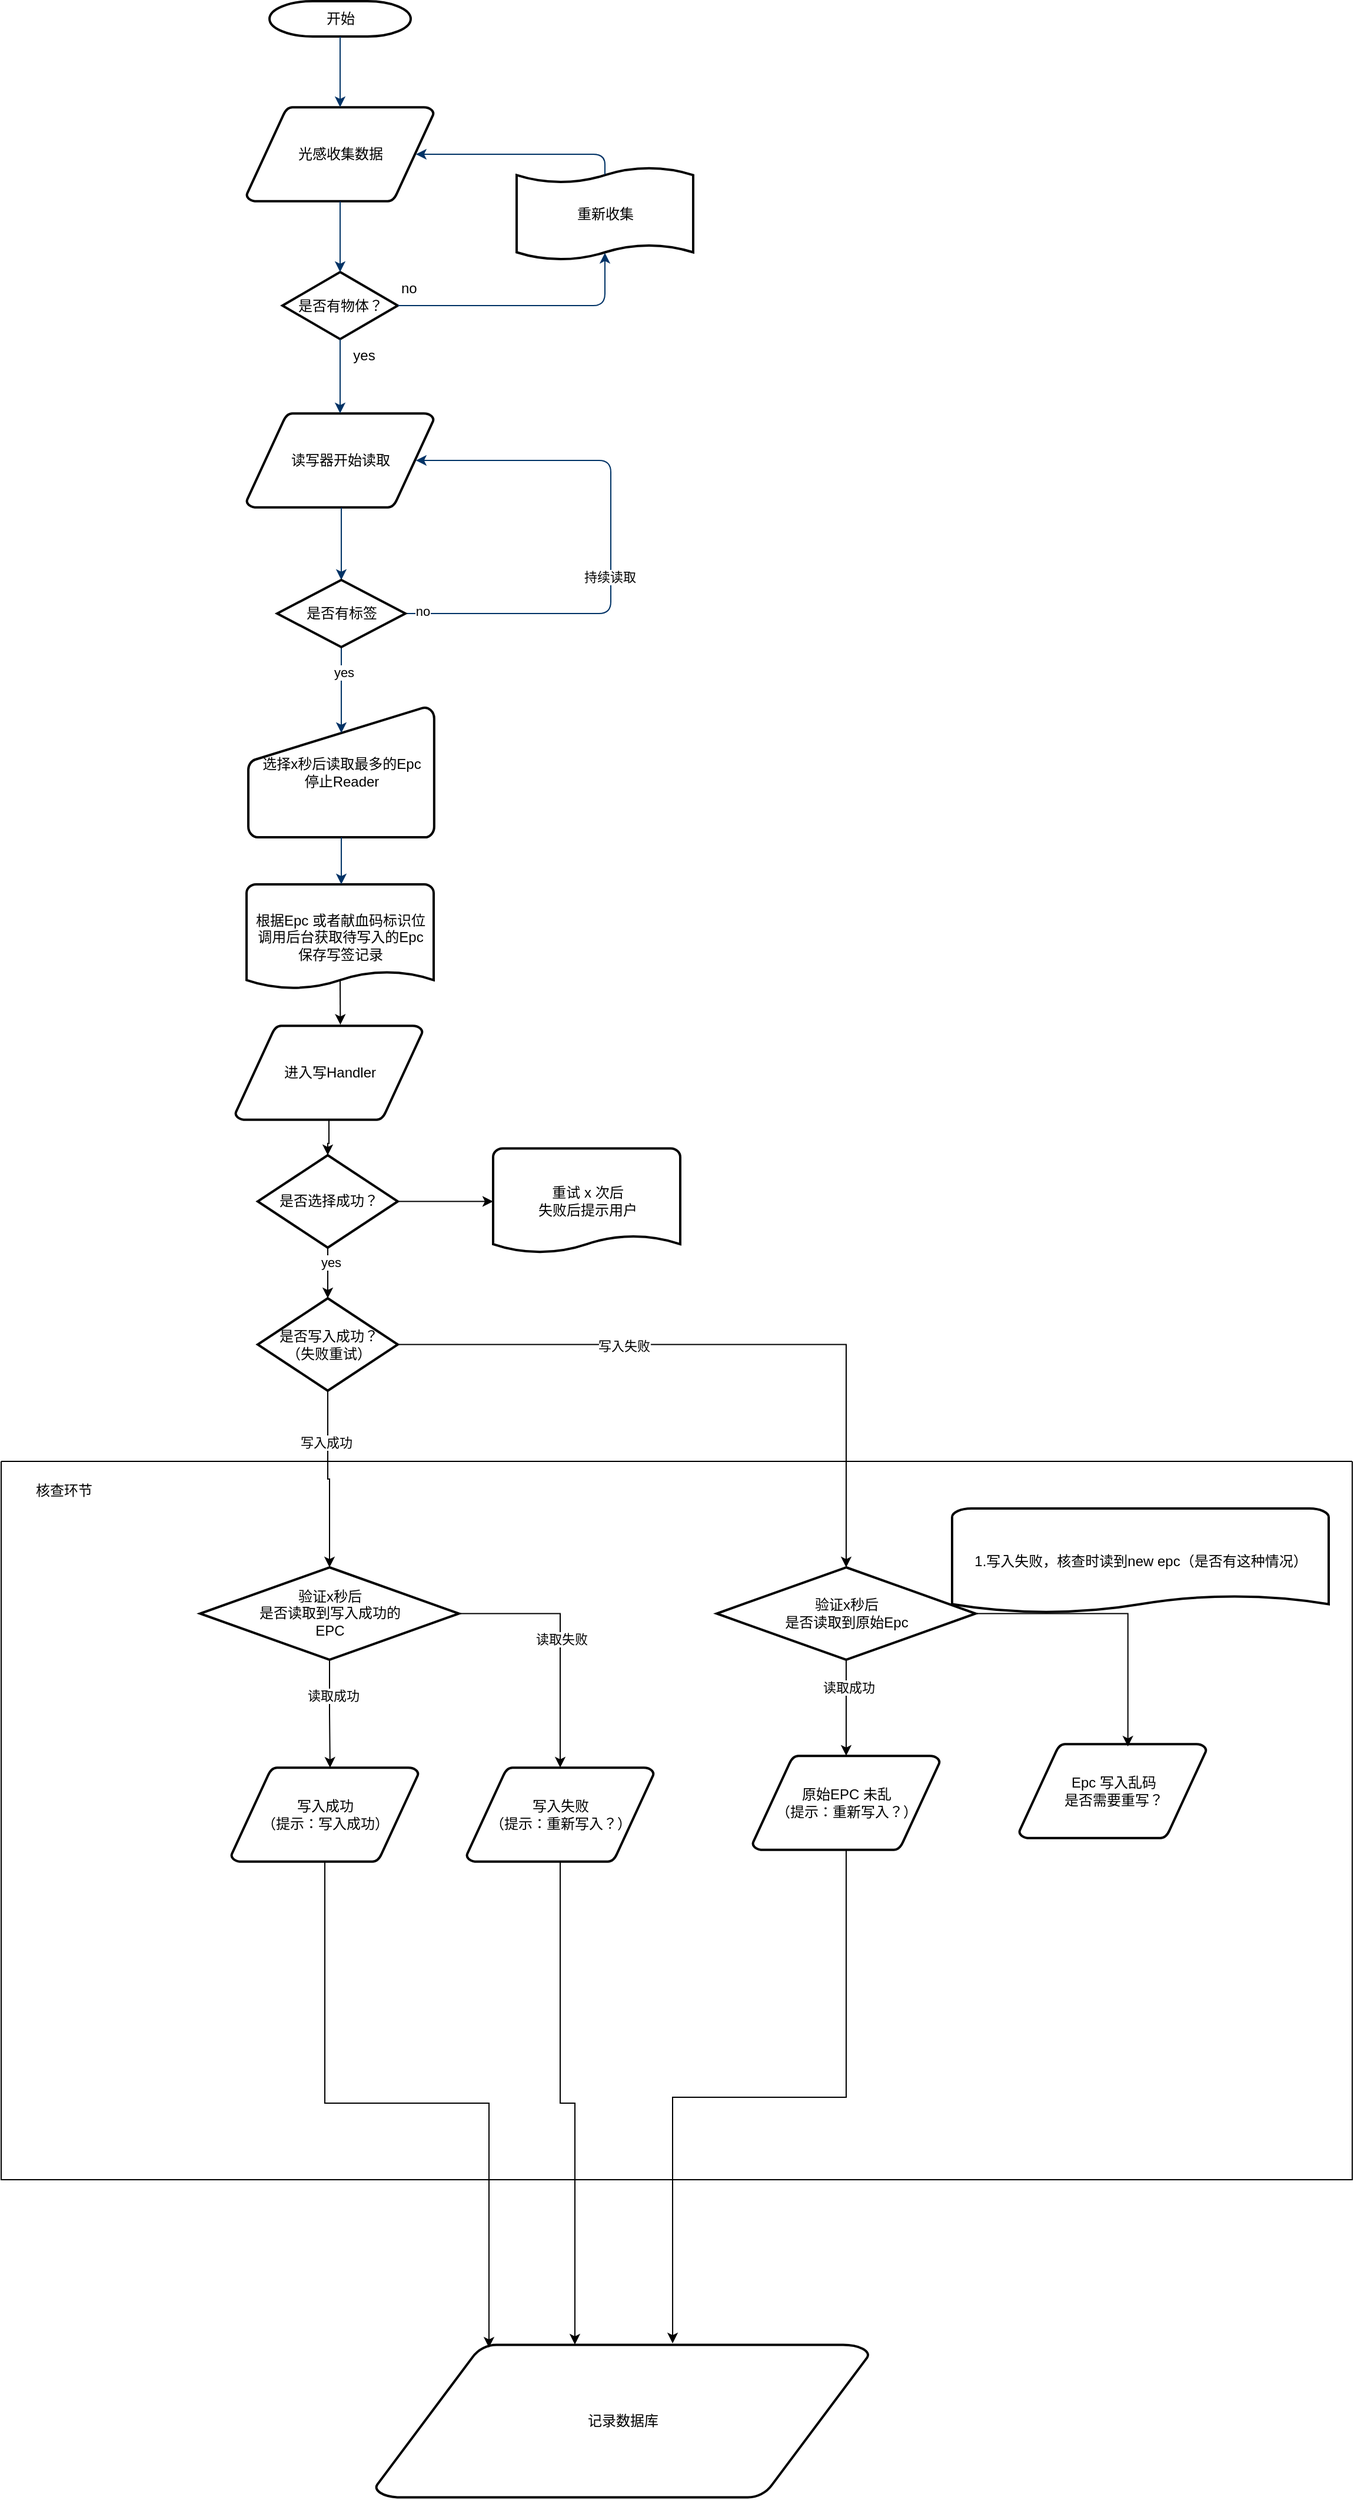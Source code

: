 <mxfile version="24.8.0">
  <diagram id="6a731a19-8d31-9384-78a2-239565b7b9f0" name="Page-1">
    <mxGraphModel dx="1151" dy="786" grid="1" gridSize="10" guides="1" tooltips="1" connect="1" arrows="1" fold="1" page="1" pageScale="1" pageWidth="1169" pageHeight="827" background="none" math="0" shadow="0">
      <root>
        <mxCell id="0" />
        <mxCell id="1" parent="0" />
        <mxCell id="2" value="开始" style="shape=mxgraph.flowchart.terminator;strokeWidth=2;gradientColor=none;gradientDirection=north;fontStyle=0;html=1;" parent="1" vertex="1">
          <mxGeometry x="260" y="160" width="120" height="30" as="geometry" />
        </mxCell>
        <mxCell id="4" value="读写器开始读取" style="shape=mxgraph.flowchart.data;strokeWidth=2;gradientColor=none;gradientDirection=north;fontStyle=0;html=1;" parent="1" vertex="1">
          <mxGeometry x="240.5" y="510" width="159" height="80" as="geometry" />
        </mxCell>
        <mxCell id="5" value="光感收集数据" style="shape=mxgraph.flowchart.data;strokeWidth=2;gradientColor=none;gradientDirection=north;fontStyle=0;html=1;" parent="1" vertex="1">
          <mxGeometry x="240.5" y="250" width="159" height="80" as="geometry" />
        </mxCell>
        <mxCell id="6" value="是否有物体？" style="shape=mxgraph.flowchart.decision;strokeWidth=2;gradientColor=none;gradientDirection=north;fontStyle=0;html=1;" parent="1" vertex="1">
          <mxGeometry x="271" y="390" width="98" height="57" as="geometry" />
        </mxCell>
        <mxCell id="7" style="fontStyle=1;strokeColor=#003366;strokeWidth=1;html=1;entryX=0.5;entryY=0;entryDx=0;entryDy=0;entryPerimeter=0;" parent="1" source="2" target="5" edge="1">
          <mxGeometry relative="1" as="geometry">
            <mxPoint x="320" y="130" as="targetPoint" />
          </mxGeometry>
        </mxCell>
        <mxCell id="9" style="entryX=0.5;entryY=0;entryPerimeter=0;fontStyle=1;strokeColor=#003366;strokeWidth=1;html=1;" parent="1" source="5" target="6" edge="1">
          <mxGeometry relative="1" as="geometry" />
        </mxCell>
        <mxCell id="10" value="" style="edgeStyle=elbowEdgeStyle;elbow=horizontal;entryX=0.5;entryY=0.91;entryPerimeter=0;exitX=1;exitY=0.5;exitPerimeter=0;fontStyle=1;strokeColor=#003366;strokeWidth=1;html=1;" parent="1" source="6" target="51" edge="1">
          <mxGeometry x="381" y="28.5" width="100" height="100" as="geometry">
            <mxPoint x="750" y="447" as="sourcePoint" />
            <mxPoint x="765.395" y="318.5" as="targetPoint" />
            <Array as="points">
              <mxPoint x="545" y="400" />
            </Array>
          </mxGeometry>
        </mxCell>
        <mxCell id="11" value="no" style="text;fontStyle=0;html=1;strokeColor=none;gradientColor=none;fillColor=none;strokeWidth=2;" parent="1" vertex="1">
          <mxGeometry x="370" y="390" width="40" height="26" as="geometry" />
        </mxCell>
        <mxCell id="12" value="" style="edgeStyle=elbowEdgeStyle;elbow=horizontal;fontColor=#001933;fontStyle=1;strokeColor=#003366;strokeWidth=1;html=1;" parent="1" source="6" target="4" edge="1">
          <mxGeometry width="100" height="100" as="geometry">
            <mxPoint y="100" as="sourcePoint" />
            <mxPoint x="100" as="targetPoint" />
          </mxGeometry>
        </mxCell>
        <mxCell id="14" value="yes" style="text;fontStyle=0;html=1;strokeColor=none;gradientColor=none;fillColor=none;strokeWidth=2;align=center;" parent="1" vertex="1">
          <mxGeometry x="320" y="447" width="40" height="26" as="geometry" />
        </mxCell>
        <mxCell id="17" value="" style="edgeStyle=elbowEdgeStyle;elbow=horizontal;fontStyle=1;strokeColor=#003366;strokeWidth=1;html=1;entryX=0.5;entryY=0;entryDx=0;entryDy=0;entryPerimeter=0;" parent="1" source="4" target="-VFkh3BsfnPw2SD_qIt7-55" edge="1">
          <mxGeometry width="100" height="100" as="geometry">
            <mxPoint y="100" as="sourcePoint" />
            <mxPoint x="320.167" y="640" as="targetPoint" />
          </mxGeometry>
        </mxCell>
        <mxCell id="19" value="" style="edgeStyle=elbowEdgeStyle;elbow=vertical;exitX=1;exitY=0.5;exitPerimeter=0;fontStyle=1;strokeColor=#003366;strokeWidth=1;html=1;exitDx=0;exitDy=0;entryX=0.905;entryY=0.5;entryDx=0;entryDy=0;entryPerimeter=0;" parent="1" source="-VFkh3BsfnPw2SD_qIt7-55" target="4" edge="1">
          <mxGeometry width="100" height="100" as="geometry">
            <mxPoint x="384.395" y="680" as="sourcePoint" />
            <mxPoint x="480" y="680" as="targetPoint" />
            <Array as="points">
              <mxPoint x="550" y="620" />
            </Array>
          </mxGeometry>
        </mxCell>
        <mxCell id="-VFkh3BsfnPw2SD_qIt7-57" value="持续读取" style="edgeLabel;html=1;align=center;verticalAlign=middle;resizable=0;points=[];" parent="19" vertex="1" connectable="0">
          <mxGeometry relative="1" as="geometry">
            <mxPoint x="-1" y="29" as="offset" />
          </mxGeometry>
        </mxCell>
        <mxCell id="-VFkh3BsfnPw2SD_qIt7-58" value="no" style="edgeLabel;html=1;align=center;verticalAlign=middle;resizable=0;points=[];" parent="19" vertex="1" connectable="0">
          <mxGeometry relative="1" as="geometry">
            <mxPoint x="-160" y="58" as="offset" />
          </mxGeometry>
        </mxCell>
        <mxCell id="20" value="选择x秒后读取最多的Epc&lt;br&gt;停止Reader" style="shape=mxgraph.flowchart.manual_input;strokeWidth=2;gradientColor=none;gradientDirection=north;fontStyle=0;html=1;" parent="1" vertex="1">
          <mxGeometry x="242" y="760" width="158" height="110" as="geometry" />
        </mxCell>
        <mxCell id="21" value="" style="edgeStyle=elbowEdgeStyle;elbow=horizontal;entryX=0.5;entryY=0.195;entryPerimeter=0;fontStyle=1;strokeColor=#003366;strokeWidth=1;html=1;exitX=0.5;exitY=1;exitDx=0;exitDy=0;exitPerimeter=0;" parent="1" source="-VFkh3BsfnPw2SD_qIt7-55" target="20" edge="1">
          <mxGeometry width="100" height="100" as="geometry">
            <mxPoint x="321" y="720" as="sourcePoint" />
            <mxPoint x="100" as="targetPoint" />
          </mxGeometry>
        </mxCell>
        <mxCell id="-VFkh3BsfnPw2SD_qIt7-59" value="yes" style="edgeLabel;html=1;align=center;verticalAlign=middle;resizable=0;points=[];" parent="21" vertex="1" connectable="0">
          <mxGeometry relative="1" as="geometry">
            <mxPoint x="2" y="-15" as="offset" />
          </mxGeometry>
        </mxCell>
        <mxCell id="22" value="根据Epc 或者献血码标识位&lt;br&gt;&lt;div&gt;调用后台获取待写入的Epc&lt;br&gt;保存写签记录&lt;/div&gt;" style="shape=mxgraph.flowchart.document;strokeWidth=2;gradientColor=none;gradientDirection=north;fontStyle=0;html=1;" parent="1" vertex="1">
          <mxGeometry x="240.5" y="910" width="159" height="90" as="geometry" />
        </mxCell>
        <mxCell id="23" value="" style="edgeStyle=elbowEdgeStyle;elbow=horizontal;exitX=0.5;exitY=1;exitPerimeter=0;fontStyle=1;strokeColor=#003366;strokeWidth=1;html=1;" parent="1" source="20" target="22" edge="1">
          <mxGeometry width="100" height="100" as="geometry">
            <mxPoint y="100" as="sourcePoint" />
            <mxPoint x="100" as="targetPoint" />
          </mxGeometry>
        </mxCell>
        <mxCell id="51" value="重新收集" style="shape=mxgraph.flowchart.paper_tape;strokeWidth=2;gradientColor=none;gradientDirection=north;fontStyle=0;html=1;" parent="1" vertex="1">
          <mxGeometry x="470" y="300" width="150" height="81" as="geometry" />
        </mxCell>
        <mxCell id="52" value="" style="edgeStyle=elbowEdgeStyle;elbow=horizontal;exitX=0.5;exitY=0.09;exitPerimeter=0;entryX=0.905;entryY=0.5;entryPerimeter=0;fontStyle=1;strokeColor=#003366;strokeWidth=1;html=1;" parent="1" source="51" target="5" edge="1">
          <mxGeometry width="100" height="100" as="geometry">
            <mxPoint y="100" as="sourcePoint" />
            <mxPoint x="100" as="targetPoint" />
            <Array as="points">
              <mxPoint x="545" y="300" />
            </Array>
          </mxGeometry>
        </mxCell>
        <mxCell id="-VFkh3BsfnPw2SD_qIt7-55" value="是否有标签" style="shape=mxgraph.flowchart.decision;strokeWidth=2;gradientColor=none;gradientDirection=north;fontStyle=0;html=1;" parent="1" vertex="1">
          <mxGeometry x="266.5" y="651.5" width="109" height="57" as="geometry" />
        </mxCell>
        <mxCell id="-VFkh3BsfnPw2SD_qIt7-71" style="edgeStyle=orthogonalEdgeStyle;rounded=0;orthogonalLoop=1;jettySize=auto;html=1;" parent="1" source="-VFkh3BsfnPw2SD_qIt7-65" target="-VFkh3BsfnPw2SD_qIt7-67" edge="1">
          <mxGeometry relative="1" as="geometry" />
        </mxCell>
        <mxCell id="-VFkh3BsfnPw2SD_qIt7-65" value="进入写Handler" style="shape=mxgraph.flowchart.data;strokeWidth=2;gradientColor=none;gradientDirection=north;fontStyle=0;html=1;" parent="1" vertex="1">
          <mxGeometry x="231" y="1030" width="159" height="80" as="geometry" />
        </mxCell>
        <mxCell id="-VFkh3BsfnPw2SD_qIt7-66" style="edgeStyle=orthogonalEdgeStyle;rounded=0;orthogonalLoop=1;jettySize=auto;html=1;entryX=0.561;entryY=-0.01;entryDx=0;entryDy=0;entryPerimeter=0;exitX=0.5;exitY=0.9;exitDx=0;exitDy=0;exitPerimeter=0;" parent="1" source="22" target="-VFkh3BsfnPw2SD_qIt7-65" edge="1">
          <mxGeometry relative="1" as="geometry" />
        </mxCell>
        <mxCell id="-VFkh3BsfnPw2SD_qIt7-67" value="是否选择成功？" style="shape=mxgraph.flowchart.decision;strokeWidth=2;gradientColor=none;gradientDirection=north;fontStyle=0;html=1;" parent="1" vertex="1">
          <mxGeometry x="250" y="1140" width="119" height="78.5" as="geometry" />
        </mxCell>
        <mxCell id="-VFkh3BsfnPw2SD_qIt7-68" value="重试 x 次后&lt;div&gt;失败后提示用户&lt;/div&gt;" style="shape=mxgraph.flowchart.document;strokeWidth=2;gradientColor=none;gradientDirection=north;fontStyle=0;html=1;" parent="1" vertex="1">
          <mxGeometry x="450" y="1134.25" width="159" height="90" as="geometry" />
        </mxCell>
        <mxCell id="-VFkh3BsfnPw2SD_qIt7-69" value="是否写入成功？&lt;br&gt;（失败重试）" style="shape=mxgraph.flowchart.decision;strokeWidth=2;gradientColor=none;gradientDirection=north;fontStyle=0;html=1;" parent="1" vertex="1">
          <mxGeometry x="250" y="1261.5" width="119" height="78.5" as="geometry" />
        </mxCell>
        <mxCell id="-VFkh3BsfnPw2SD_qIt7-70" value="验证x秒后&lt;br&gt;是否读取到写入成功的&lt;div&gt;EPC&lt;/div&gt;" style="shape=mxgraph.flowchart.decision;strokeWidth=2;gradientColor=none;gradientDirection=north;fontStyle=0;html=1;" parent="1" vertex="1">
          <mxGeometry x="201" y="1490" width="220" height="78.5" as="geometry" />
        </mxCell>
        <mxCell id="-VFkh3BsfnPw2SD_qIt7-75" style="edgeStyle=orthogonalEdgeStyle;rounded=0;orthogonalLoop=1;jettySize=auto;html=1;entryX=0.5;entryY=0;entryDx=0;entryDy=0;entryPerimeter=0;" parent="1" source="-VFkh3BsfnPw2SD_qIt7-67" target="-VFkh3BsfnPw2SD_qIt7-69" edge="1">
          <mxGeometry relative="1" as="geometry" />
        </mxCell>
        <mxCell id="-VFkh3BsfnPw2SD_qIt7-76" value="yes" style="edgeLabel;html=1;align=center;verticalAlign=middle;resizable=0;points=[];" parent="-VFkh3BsfnPw2SD_qIt7-75" vertex="1" connectable="0">
          <mxGeometry x="-0.43" y="2" relative="1" as="geometry">
            <mxPoint as="offset" />
          </mxGeometry>
        </mxCell>
        <mxCell id="-VFkh3BsfnPw2SD_qIt7-79" style="edgeStyle=orthogonalEdgeStyle;rounded=0;orthogonalLoop=1;jettySize=auto;html=1;entryX=0.5;entryY=0;entryDx=0;entryDy=0;entryPerimeter=0;" parent="1" source="-VFkh3BsfnPw2SD_qIt7-69" target="-VFkh3BsfnPw2SD_qIt7-70" edge="1">
          <mxGeometry relative="1" as="geometry" />
        </mxCell>
        <mxCell id="-VFkh3BsfnPw2SD_qIt7-80" value="写入成功" style="edgeLabel;html=1;align=center;verticalAlign=middle;resizable=0;points=[];" parent="-VFkh3BsfnPw2SD_qIt7-79" vertex="1" connectable="0">
          <mxGeometry x="-0.422" y="-2" relative="1" as="geometry">
            <mxPoint as="offset" />
          </mxGeometry>
        </mxCell>
        <mxCell id="-VFkh3BsfnPw2SD_qIt7-81" style="edgeStyle=orthogonalEdgeStyle;rounded=0;orthogonalLoop=1;jettySize=auto;html=1;entryX=0;entryY=0.5;entryDx=0;entryDy=0;entryPerimeter=0;" parent="1" source="-VFkh3BsfnPw2SD_qIt7-67" target="-VFkh3BsfnPw2SD_qIt7-68" edge="1">
          <mxGeometry relative="1" as="geometry" />
        </mxCell>
        <mxCell id="-VFkh3BsfnPw2SD_qIt7-84" value="写入成功&lt;br&gt;（提示：写入成功）" style="shape=mxgraph.flowchart.data;strokeWidth=2;gradientColor=none;gradientDirection=north;fontStyle=0;html=1;" parent="1" vertex="1">
          <mxGeometry x="227.5" y="1660" width="159" height="80" as="geometry" />
        </mxCell>
        <mxCell id="5l99on6ANd_aUowF-hH1-57" value="验证x秒后&lt;br&gt;是否读取到原始Epc" style="shape=mxgraph.flowchart.decision;strokeWidth=2;gradientColor=none;gradientDirection=north;fontStyle=0;html=1;" vertex="1" parent="1">
          <mxGeometry x="640" y="1490" width="220" height="78.5" as="geometry" />
        </mxCell>
        <mxCell id="5l99on6ANd_aUowF-hH1-58" style="edgeStyle=orthogonalEdgeStyle;rounded=0;orthogonalLoop=1;jettySize=auto;html=1;entryX=0.5;entryY=0;entryDx=0;entryDy=0;entryPerimeter=0;" edge="1" parent="1" source="-VFkh3BsfnPw2SD_qIt7-69" target="5l99on6ANd_aUowF-hH1-57">
          <mxGeometry relative="1" as="geometry" />
        </mxCell>
        <mxCell id="5l99on6ANd_aUowF-hH1-59" value="写入失败" style="edgeLabel;html=1;align=center;verticalAlign=middle;resizable=0;points=[];" vertex="1" connectable="0" parent="5l99on6ANd_aUowF-hH1-58">
          <mxGeometry x="-0.328" y="-1" relative="1" as="geometry">
            <mxPoint as="offset" />
          </mxGeometry>
        </mxCell>
        <mxCell id="5l99on6ANd_aUowF-hH1-60" style="edgeStyle=orthogonalEdgeStyle;rounded=0;orthogonalLoop=1;jettySize=auto;html=1;entryX=0.528;entryY=0.001;entryDx=0;entryDy=0;entryPerimeter=0;" edge="1" parent="1" source="-VFkh3BsfnPw2SD_qIt7-70" target="-VFkh3BsfnPw2SD_qIt7-84">
          <mxGeometry relative="1" as="geometry" />
        </mxCell>
        <mxCell id="5l99on6ANd_aUowF-hH1-61" value="读取成功" style="edgeLabel;html=1;align=center;verticalAlign=middle;resizable=0;points=[];" vertex="1" connectable="0" parent="5l99on6ANd_aUowF-hH1-60">
          <mxGeometry x="-0.344" y="3" relative="1" as="geometry">
            <mxPoint as="offset" />
          </mxGeometry>
        </mxCell>
        <mxCell id="5l99on6ANd_aUowF-hH1-62" value="写入失败&lt;br&gt;（提示：重新写入？）" style="shape=mxgraph.flowchart.data;strokeWidth=2;gradientColor=none;gradientDirection=north;fontStyle=0;html=1;" vertex="1" parent="1">
          <mxGeometry x="427.5" y="1660" width="159" height="80" as="geometry" />
        </mxCell>
        <mxCell id="5l99on6ANd_aUowF-hH1-63" style="edgeStyle=orthogonalEdgeStyle;rounded=0;orthogonalLoop=1;jettySize=auto;html=1;entryX=0.5;entryY=0;entryDx=0;entryDy=0;entryPerimeter=0;" edge="1" parent="1" source="-VFkh3BsfnPw2SD_qIt7-70" target="5l99on6ANd_aUowF-hH1-62">
          <mxGeometry relative="1" as="geometry" />
        </mxCell>
        <mxCell id="5l99on6ANd_aUowF-hH1-67" value="读取失败" style="edgeLabel;html=1;align=center;verticalAlign=middle;resizable=0;points=[];" vertex="1" connectable="0" parent="5l99on6ANd_aUowF-hH1-63">
          <mxGeometry x="-0.007" y="1" relative="1" as="geometry">
            <mxPoint as="offset" />
          </mxGeometry>
        </mxCell>
        <mxCell id="5l99on6ANd_aUowF-hH1-64" value="原始EPC 未乱&lt;br&gt;（提示：重新写入？）" style="shape=mxgraph.flowchart.data;strokeWidth=2;gradientColor=none;gradientDirection=north;fontStyle=0;html=1;" vertex="1" parent="1">
          <mxGeometry x="670.5" y="1650" width="159" height="80" as="geometry" />
        </mxCell>
        <mxCell id="5l99on6ANd_aUowF-hH1-65" value="Epc 写入乱码&lt;br&gt;是否需要重写？" style="shape=mxgraph.flowchart.data;strokeWidth=2;gradientColor=none;gradientDirection=north;fontStyle=0;html=1;" vertex="1" parent="1">
          <mxGeometry x="897" y="1640" width="159" height="80" as="geometry" />
        </mxCell>
        <mxCell id="5l99on6ANd_aUowF-hH1-66" style="edgeStyle=orthogonalEdgeStyle;rounded=0;orthogonalLoop=1;jettySize=auto;html=1;entryX=0.5;entryY=0;entryDx=0;entryDy=0;entryPerimeter=0;" edge="1" parent="1" source="5l99on6ANd_aUowF-hH1-57" target="5l99on6ANd_aUowF-hH1-64">
          <mxGeometry relative="1" as="geometry" />
        </mxCell>
        <mxCell id="5l99on6ANd_aUowF-hH1-68" value="读取成功" style="edgeLabel;html=1;align=center;verticalAlign=middle;resizable=0;points=[];" vertex="1" connectable="0" parent="5l99on6ANd_aUowF-hH1-66">
          <mxGeometry x="-0.428" y="2" relative="1" as="geometry">
            <mxPoint as="offset" />
          </mxGeometry>
        </mxCell>
        <mxCell id="5l99on6ANd_aUowF-hH1-69" style="edgeStyle=orthogonalEdgeStyle;rounded=0;orthogonalLoop=1;jettySize=auto;html=1;entryX=0.581;entryY=0.027;entryDx=0;entryDy=0;entryPerimeter=0;" edge="1" parent="1" source="5l99on6ANd_aUowF-hH1-57" target="5l99on6ANd_aUowF-hH1-65">
          <mxGeometry relative="1" as="geometry" />
        </mxCell>
        <mxCell id="5l99on6ANd_aUowF-hH1-70" value="记录数据库" style="shape=mxgraph.flowchart.data;strokeWidth=2;gradientColor=none;gradientDirection=north;fontStyle=0;html=1;" vertex="1" parent="1">
          <mxGeometry x="350" y="2150" width="419.5" height="130" as="geometry" />
        </mxCell>
        <mxCell id="5l99on6ANd_aUowF-hH1-71" style="edgeStyle=orthogonalEdgeStyle;rounded=0;orthogonalLoop=1;jettySize=auto;html=1;entryX=0.23;entryY=0.02;entryDx=0;entryDy=0;entryPerimeter=0;" edge="1" parent="1" source="-VFkh3BsfnPw2SD_qIt7-84" target="5l99on6ANd_aUowF-hH1-70">
          <mxGeometry relative="1" as="geometry" />
        </mxCell>
        <mxCell id="5l99on6ANd_aUowF-hH1-72" style="edgeStyle=orthogonalEdgeStyle;rounded=0;orthogonalLoop=1;jettySize=auto;html=1;entryX=0.404;entryY=0;entryDx=0;entryDy=0;entryPerimeter=0;" edge="1" parent="1" source="5l99on6ANd_aUowF-hH1-62" target="5l99on6ANd_aUowF-hH1-70">
          <mxGeometry relative="1" as="geometry" />
        </mxCell>
        <mxCell id="5l99on6ANd_aUowF-hH1-73" style="edgeStyle=orthogonalEdgeStyle;rounded=0;orthogonalLoop=1;jettySize=auto;html=1;entryX=0.602;entryY=-0.008;entryDx=0;entryDy=0;entryPerimeter=0;" edge="1" parent="1" source="5l99on6ANd_aUowF-hH1-64" target="5l99on6ANd_aUowF-hH1-70">
          <mxGeometry relative="1" as="geometry" />
        </mxCell>
        <mxCell id="5l99on6ANd_aUowF-hH1-79" value="" style="swimlane;startSize=0;" vertex="1" parent="1">
          <mxGeometry x="32" y="1400" width="1148" height="610" as="geometry" />
        </mxCell>
        <mxCell id="5l99on6ANd_aUowF-hH1-80" value="核查环节" style="text;html=1;align=center;verticalAlign=middle;resizable=0;points=[];autosize=1;strokeColor=none;fillColor=none;" vertex="1" parent="5l99on6ANd_aUowF-hH1-79">
          <mxGeometry x="18" y="10" width="70" height="30" as="geometry" />
        </mxCell>
        <mxCell id="rIQcrwHjgIx_UqIxxkkd-52" value="1.写入失败，核查时读到new epc（是否有这种情况）" style="shape=mxgraph.flowchart.document;strokeWidth=2;gradientColor=none;gradientDirection=north;fontStyle=0;html=1;" vertex="1" parent="5l99on6ANd_aUowF-hH1-79">
          <mxGeometry x="808" y="40" width="320" height="90" as="geometry" />
        </mxCell>
      </root>
    </mxGraphModel>
  </diagram>
</mxfile>
